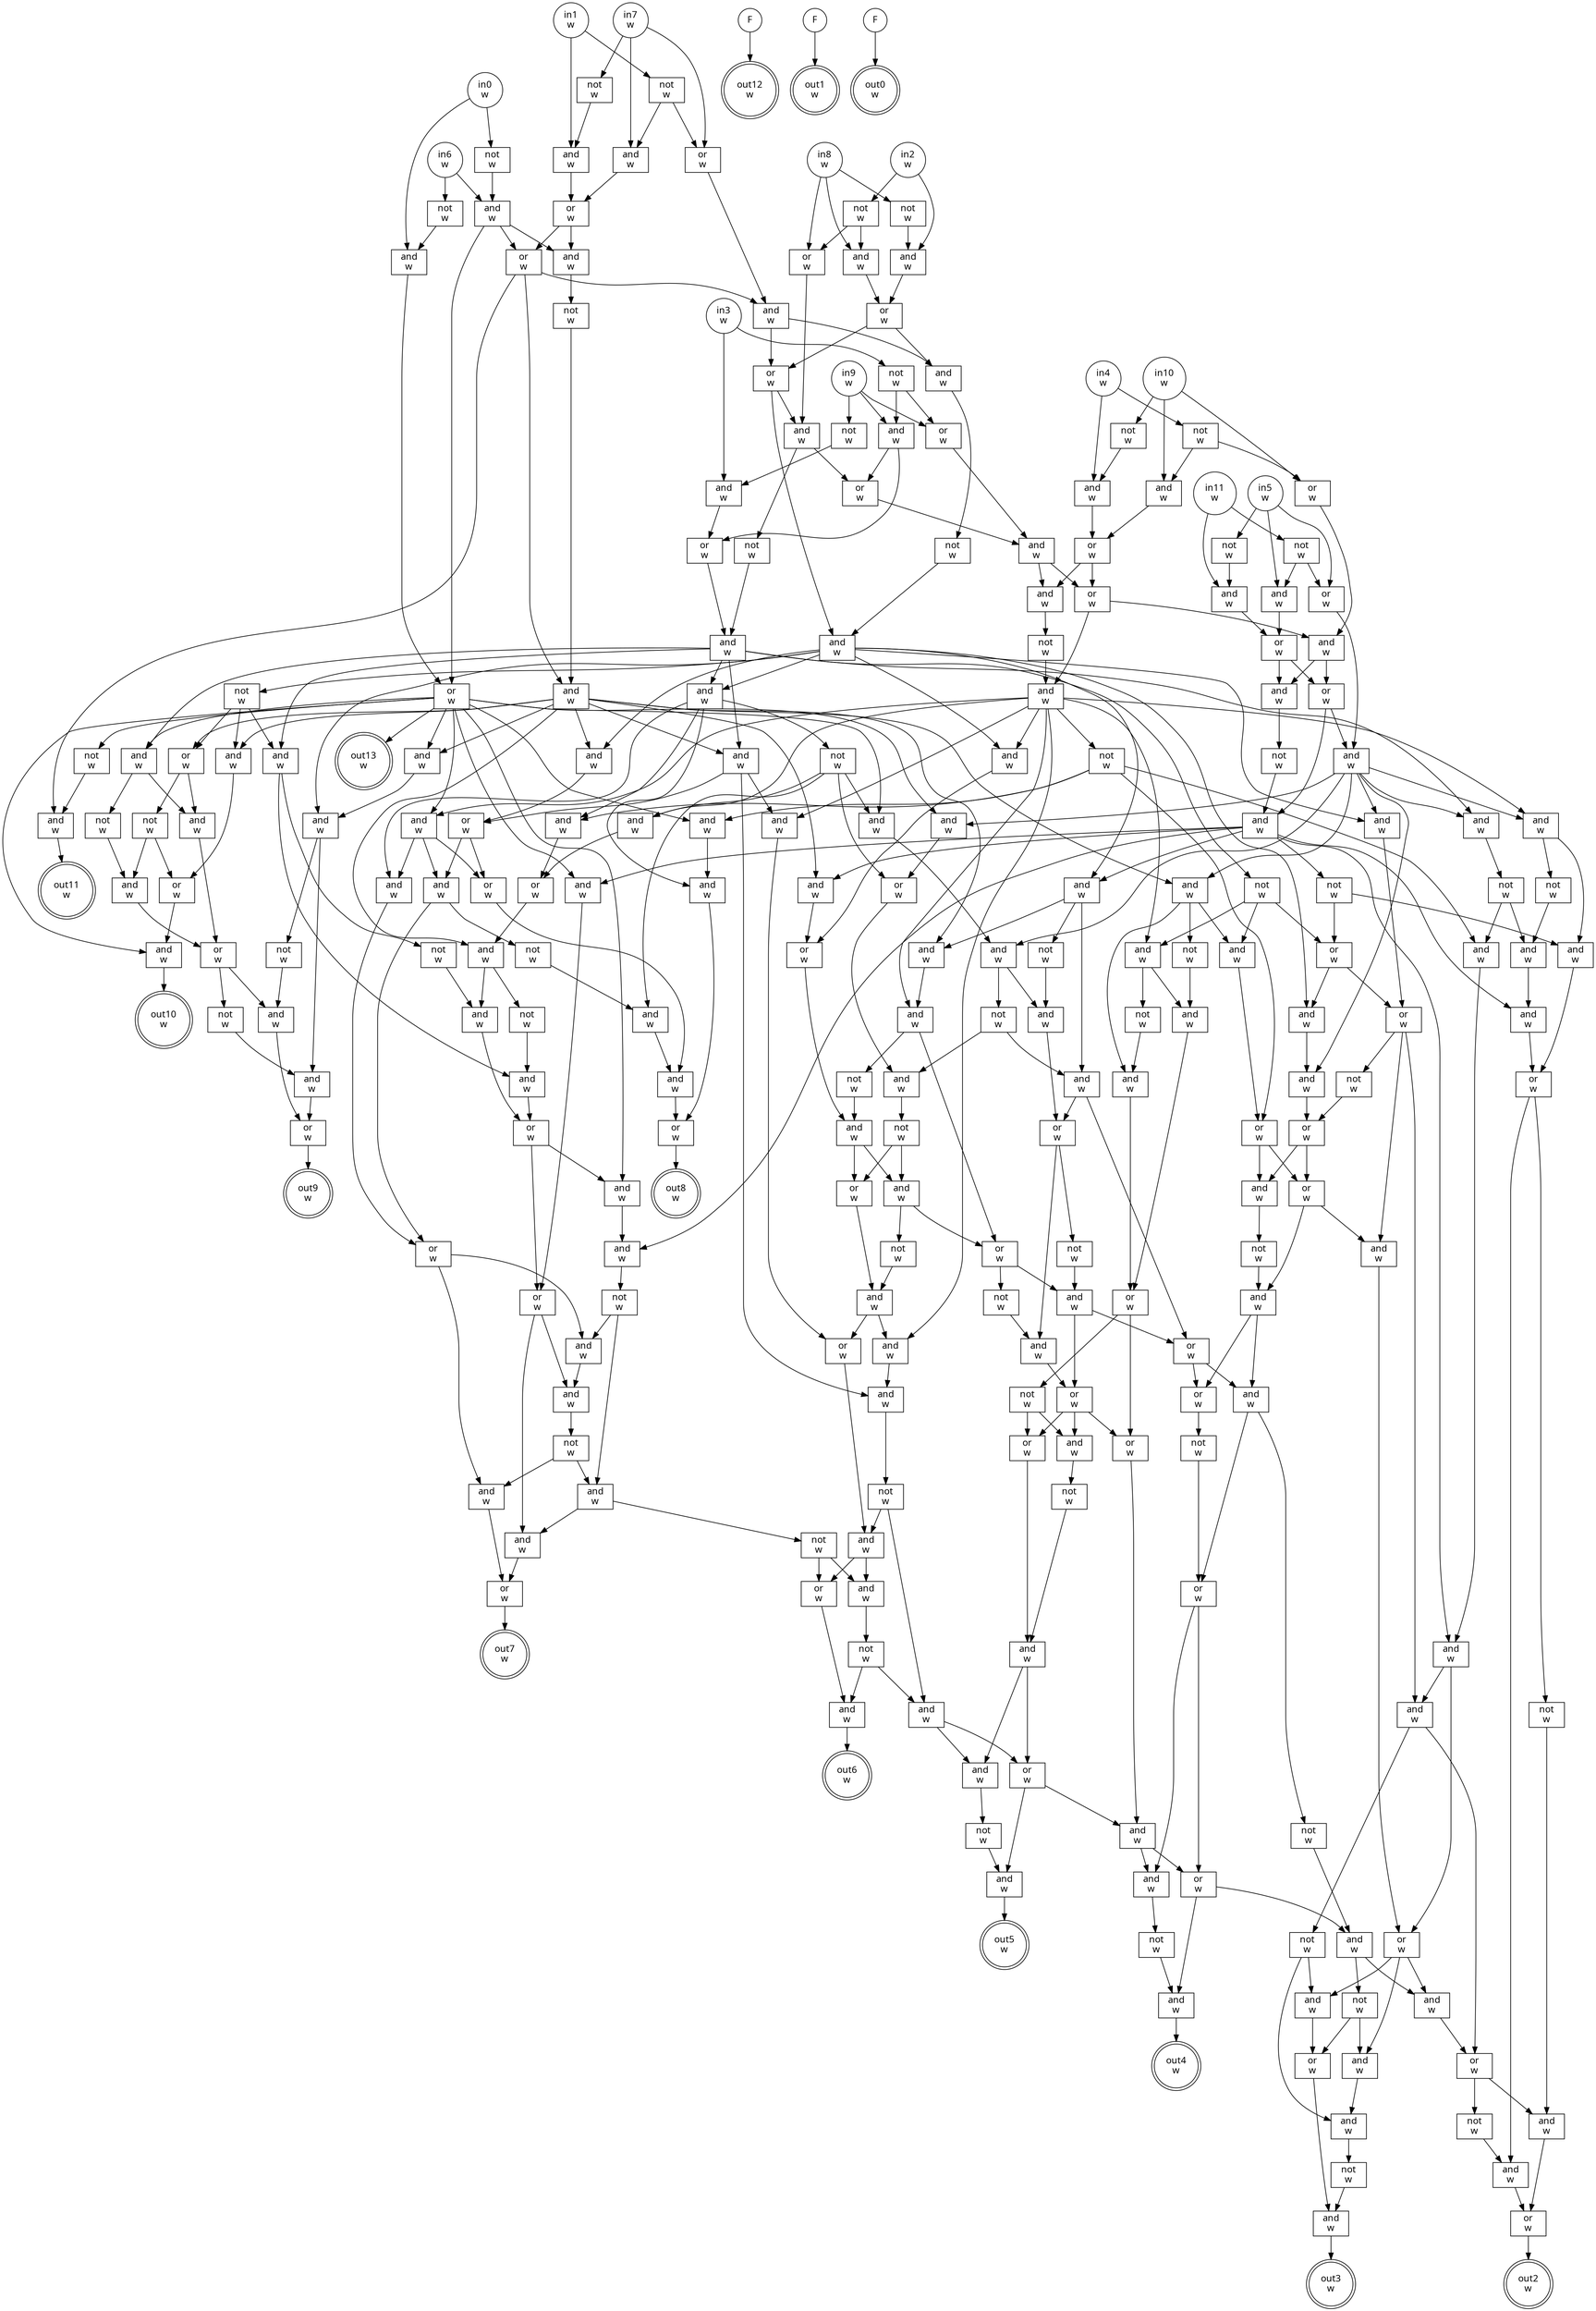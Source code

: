 digraph circuit{
	node [style = filled, fillcolor = white,shape=rect, fontname=geneva]
	g0 [label="in0\nw",shape=circle,fillcolor=white]
	g1 [label="in1\nw",shape=circle,fillcolor=white]
	g2 [label="in2\nw",shape=circle,fillcolor=white]
	g3 [label="in3\nw",shape=circle,fillcolor=white]
	g4 [label="in4\nw",shape=circle,fillcolor=white]
	g5 [label="in5\nw",shape=circle,fillcolor=white]
	g6 [label="in6\nw",shape=circle,fillcolor=white]
	g7 [label="in7\nw",shape=circle,fillcolor=white]
	g8 [label="in8\nw",shape=circle,fillcolor=white]
	g9 [label="in9\nw",shape=circle,fillcolor=white]
	g10 [label="in10\nw",shape=circle,fillcolor=white]
	g11 [label="in11\nw",shape=circle,fillcolor=white]
	g12 [label="F",shape=circle,fillcolor=white]
	g13 [label="F",shape=circle,fillcolor=white]
	g14 [label="F",shape=circle,fillcolor=white]
	g15 [label="not\nw",fillcolor=white]
	g16 [label="not\nw",fillcolor=white]
	g17 [label="not\nw",fillcolor=white]
	g18 [label="not\nw",fillcolor=white]
	g19 [label="not\nw",fillcolor=white]
	g20 [label="not\nw",fillcolor=white]
	g21 [label="and\nw",fillcolor=white]
	g22 [label="or\nw",fillcolor=white]
	g23 [label="not\nw",fillcolor=white]
	g24 [label="and\nw",fillcolor=white]
	g25 [label="or\nw",fillcolor=white]
	g26 [label="and\nw",fillcolor=white]
	g27 [label="not\nw",fillcolor=white]
	g28 [label="and\nw",fillcolor=white]
	g29 [label="or\nw",fillcolor=white]
	g30 [label="or\nw",fillcolor=white]
	g31 [label="and\nw",fillcolor=white]
	g32 [label="not\nw",fillcolor=white]
	g33 [label="and\nw",fillcolor=white]
	g34 [label="or\nw",fillcolor=white]
	g35 [label="or\nw",fillcolor=white]
	g36 [label="and\nw",fillcolor=white]
	g37 [label="not\nw",fillcolor=white]
	g38 [label="and\nw",fillcolor=white]
	g39 [label="or\nw",fillcolor=white]
	g40 [label="or\nw",fillcolor=white]
	g41 [label="and\nw",fillcolor=white]
	g42 [label="not\nw",fillcolor=white]
	g43 [label="and\nw",fillcolor=white]
	g44 [label="or\nw",fillcolor=white]
	g45 [label="or\nw",fillcolor=white]
	g46 [label="and\nw",fillcolor=white]
	g47 [label="not\nw",fillcolor=white]
	g48 [label="and\nw",fillcolor=white]
	g49 [label="or\nw",fillcolor=white]
	g50 [label="not\nw",fillcolor=white]
	g51 [label="or\nw",fillcolor=white]
	g52 [label="and\nw",fillcolor=white]
	g53 [label="and\nw",fillcolor=white]
	g54 [label="or\nw",fillcolor=white]
	g55 [label="and\nw",fillcolor=white]
	g56 [label="or\nw",fillcolor=white]
	g57 [label="and\nw",fillcolor=white]
	g58 [label="or\nw",fillcolor=white]
	g59 [label="and\nw",fillcolor=white]
	g60 [label="or\nw",fillcolor=white]
	g61 [label="and\nw",fillcolor=white]
	g62 [label="and\nw",fillcolor=white]
	g63 [label="and\nw",fillcolor=white]
	g64 [label="not\nw",fillcolor=white]
	g65 [label="and\nw",fillcolor=white]
	g66 [label="and\nw",fillcolor=white]
	g67 [label="not\nw",fillcolor=white]
	g68 [label="and\nw",fillcolor=white]
	g69 [label="not\nw",fillcolor=white]
	g70 [label="and\nw",fillcolor=white]
	g71 [label="and\nw",fillcolor=white]
	g72 [label="and\nw",fillcolor=white]
	g73 [label="and\nw",fillcolor=white]
	g74 [label="not\nw",fillcolor=white]
	g75 [label="not\nw",fillcolor=white]
	g76 [label="and\nw",fillcolor=white]
	g77 [label="not\nw",fillcolor=white]
	g78 [label="and\nw",fillcolor=white]
	g79 [label="and\nw",fillcolor=white]
	g80 [label="not\nw",fillcolor=white]
	g81 [label="and\nw",fillcolor=white]
	g82 [label="not\nw",fillcolor=white]
	g83 [label="and\nw",fillcolor=white]
	g84 [label="and\nw",fillcolor=white]
	g85 [label="and\nw",fillcolor=white]
	g86 [label="and\nw",fillcolor=white]
	g87 [label="or\nw",fillcolor=white]
	g88 [label="not\nw",fillcolor=white]
	g89 [label="not\nw",fillcolor=white]
	g90 [label="and\nw",fillcolor=white]
	g91 [label="not\nw",fillcolor=white]
	g92 [label="or\nw",fillcolor=white]
	g93 [label="and\nw",fillcolor=white]
	g94 [label="not\nw",fillcolor=white]
	g95 [label="and\nw",fillcolor=white]
	g96 [label="and\nw",fillcolor=white]
	g97 [label="and\nw",fillcolor=white]
	g98 [label="and\nw",fillcolor=white]
	g99 [label="and\nw",fillcolor=white]
	g100 [label="not\nw",fillcolor=white]
	g101 [label="and\nw",fillcolor=white]
	g102 [label="or\nw",fillcolor=white]
	g103 [label="or\nw",fillcolor=white]
	g104 [label="and\nw",fillcolor=white]
	g105 [label="and\nw",fillcolor=white]
	g106 [label="not\nw",fillcolor=white]
	g107 [label="and\nw",fillcolor=white]
	g108 [label="not\nw",fillcolor=white]
	g109 [label="and\nw",fillcolor=white]
	g110 [label="and\nw",fillcolor=white]
	g111 [label="and\nw",fillcolor=white]
	g112 [label="not\nw",fillcolor=white]
	g113 [label="and\nw",fillcolor=white]
	g114 [label="or\nw",fillcolor=white]
	g115 [label="not\nw",fillcolor=white]
	g116 [label="and\nw",fillcolor=white]
	g117 [label="and\nw",fillcolor=white]
	g118 [label="and\nw",fillcolor=white]
	g119 [label="or\nw",fillcolor=white]
	g120 [label="and\nw",fillcolor=white]
	g121 [label="not\nw",fillcolor=white]
	g122 [label="not\nw",fillcolor=white]
	g123 [label="or\nw",fillcolor=white]
	g124 [label="not\nw",fillcolor=white]
	g125 [label="and\nw",fillcolor=white]
	g126 [label="not\nw",fillcolor=white]
	g127 [label="and\nw",fillcolor=white]
	g128 [label="not\nw",fillcolor=white]
	g129 [label="and\nw",fillcolor=white]
	g130 [label="and\nw",fillcolor=white]
	g131 [label="or\nw",fillcolor=white]
	g132 [label="and\nw",fillcolor=white]
	g133 [label="not\nw",fillcolor=white]
	g134 [label="or\nw",fillcolor=white]
	g135 [label="and\nw",fillcolor=white]
	g136 [label="and\nw",fillcolor=white]
	g137 [label="or\nw",fillcolor=white]
	g138 [label="not\nw",fillcolor=white]
	g139 [label="and\nw",fillcolor=white]
	g140 [label="and\nw",fillcolor=white]
	g141 [label="and\nw",fillcolor=white]
	g142 [label="not\nw",fillcolor=white]
	g143 [label="and\nw",fillcolor=white]
	g144 [label="or\nw",fillcolor=white]
	g145 [label="and\nw",fillcolor=white]
	g146 [label="and\nw",fillcolor=white]
	g147 [label="or\nw",fillcolor=white]
	g148 [label="and\nw",fillcolor=white]
	g149 [label="or\nw",fillcolor=white]
	g150 [label="not\nw",fillcolor=white]
	g151 [label="and\nw",fillcolor=white]
	g152 [label="or\nw",fillcolor=white]
	g153 [label="and\nw",fillcolor=white]
	g154 [label="or\nw",fillcolor=white]
	g155 [label="and\nw",fillcolor=white]
	g156 [label="and\nw",fillcolor=white]
	g157 [label="and\nw",fillcolor=white]
	g158 [label="not\nw",fillcolor=white]
	g159 [label="and\nw",fillcolor=white]
	g160 [label="or\nw",fillcolor=white]
	g161 [label="and\nw",fillcolor=white]
	g162 [label="and\nw",fillcolor=white]
	g163 [label="not\nw",fillcolor=white]
	g164 [label="and\nw",fillcolor=white]
	g165 [label="or\nw",fillcolor=white]
	g166 [label="and\nw",fillcolor=white]
	g167 [label="not\nw",fillcolor=white]
	g168 [label="and\nw",fillcolor=white]
	g169 [label="not\nw",fillcolor=white]
	g170 [label="and\nw",fillcolor=white]
	g171 [label="and\nw",fillcolor=white]
	g172 [label="or\nw",fillcolor=white]
	g173 [label="and\nw",fillcolor=white]
	g174 [label="or\nw",fillcolor=white]
	g175 [label="and\nw",fillcolor=white]
	g176 [label="and\nw",fillcolor=white]
	g177 [label="not\nw",fillcolor=white]
	g178 [label="and\nw",fillcolor=white]
	g179 [label="and\nw",fillcolor=white]
	g180 [label="or\nw",fillcolor=white]
	g181 [label="and\nw",fillcolor=white]
	g182 [label="or\nw",fillcolor=white]
	g183 [label="not\nw",fillcolor=white]
	g184 [label="and\nw",fillcolor=white]
	g185 [label="or\nw",fillcolor=white]
	g186 [label="not\nw",fillcolor=white]
	g187 [label="or\nw",fillcolor=white]
	g188 [label="and\nw",fillcolor=white]
	g189 [label="and\nw",fillcolor=white]
	g190 [label="and\nw",fillcolor=white]
	g191 [label="not\nw",fillcolor=white]
	g192 [label="or\nw",fillcolor=white]
	g193 [label="and\nw",fillcolor=white]
	g194 [label="or\nw",fillcolor=white]
	g195 [label="and\nw",fillcolor=white]
	g196 [label="not\nw",fillcolor=white]
	g197 [label="and\nw",fillcolor=white]
	g198 [label="and\nw",fillcolor=white]
	g199 [label="and\nw",fillcolor=white]
	g200 [label="and\nw",fillcolor=white]
	g201 [label="and\nw",fillcolor=white]
	g202 [label="or\nw",fillcolor=white]
	g203 [label="and\nw",fillcolor=white]
	g204 [label="not\nw",fillcolor=white]
	g205 [label="or\nw",fillcolor=white]
	g206 [label="and\nw",fillcolor=white]
	g207 [label="or\nw",fillcolor=white]
	g208 [label="not\nw",fillcolor=white]
	g209 [label="and\nw",fillcolor=white]
	g210 [label="or\nw",fillcolor=white]
	g211 [label="not\nw",fillcolor=white]
	g212 [label="and\nw",fillcolor=white]
	g213 [label="or\nw",fillcolor=white]
	g214 [label="and\nw",fillcolor=white]
	g215 [label="not\nw",fillcolor=white]
	g216 [label="and\nw",fillcolor=white]
	g217 [label="or\nw",fillcolor=white]
	g218 [label="or\nw",fillcolor=white]
	g219 [label="not\nw",fillcolor=white]
	g220 [label="and\nw",fillcolor=white]
	g221 [label="not\nw",fillcolor=white]
	g222 [label="or\nw",fillcolor=white]
	g223 [label="and\nw",fillcolor=white]
	g224 [label="and\nw",fillcolor=white]
	g225 [label="not\nw",fillcolor=white]
	g226 [label="or\nw",fillcolor=white]
	g227 [label="and\nw",fillcolor=white]
	g228 [label="and\nw",fillcolor=white]
	g229 [label="and\nw",fillcolor=white]
	g230 [label="not\nw",fillcolor=white]
	g231 [label="or\nw",fillcolor=white]
	g232 [label="and\nw",fillcolor=white]
	g233 [label="and\nw",fillcolor=white]
	g234 [label="and\nw",fillcolor=white]
	g235 [label="or\nw",fillcolor=white]
	g236 [label="and\nw",fillcolor=white]
	g237 [label="not\nw",fillcolor=white]
	g238 [label="and\nw",fillcolor=white]
	g239 [label="or\nw",fillcolor=white]
	g240 [label="not\nw",fillcolor=white]
	g241 [label="or\nw",fillcolor=white]
	g242 [label="and\nw",fillcolor=white]
	g243 [label="and\nw",fillcolor=white]
	g244 [label="not\nw",fillcolor=white]
	g245 [label="and\nw",fillcolor=white]
	g246 [label="out0\nw",shape=doublecircle,fillcolor=white]
	g247 [label="out1\nw",shape=doublecircle,fillcolor=white]
	g248 [label="out2\nw",shape=doublecircle,fillcolor=white]
	g249 [label="out3\nw",shape=doublecircle,fillcolor=white]
	g250 [label="out4\nw",shape=doublecircle,fillcolor=white]
	g251 [label="out5\nw",shape=doublecircle,fillcolor=white]
	g252 [label="out6\nw",shape=doublecircle,fillcolor=white]
	g253 [label="out7\nw",shape=doublecircle,fillcolor=white]
	g254 [label="out8\nw",shape=doublecircle,fillcolor=white]
	g255 [label="out9\nw",shape=doublecircle,fillcolor=white]
	g256 [label="out10\nw",shape=doublecircle,fillcolor=white]
	g257 [label="out11\nw",shape=doublecircle,fillcolor=white]
	g258 [label="out12\nw",shape=doublecircle,fillcolor=white]
	g259 [label="out13\nw",shape=doublecircle,fillcolor=white]
	edge [fontname=Geneva,fontcolor=forestgreen]
	g0->g46
	g0->g47
	g1->g41
	g1->g42
	g2->g36
	g2->g37
	g3->g31
	g3->g32
	g4->g26
	g4->g27
	g5->g21
	g5->g22
	g5->g23
	g6->g20
	g6->g48
	g7->g19
	g7->g43
	g7->g45
	g8->g18
	g8->g38
	g8->g40
	g9->g17
	g9->g33
	g9->g35
	g10->g16
	g10->g28
	g10->g30
	g11->g15
	g11->g24
	g12->g258
	g13->g247
	g14->g246
	g15->g21
	g15->g22
	g16->g26
	g17->g31
	g18->g36
	g19->g41
	g20->g46
	g21->g25
	g22->g61
	g23->g24
	g24->g25
	g25->g60
	g25->g63
	g26->g29
	g27->g28
	g27->g30
	g28->g29
	g29->g58
	g29->g68
	g30->g59
	g31->g34
	g32->g33
	g32->g35
	g33->g34
	g33->g56
	g34->g78
	g35->g57
	g36->g39
	g37->g38
	g37->g40
	g38->g39
	g39->g54
	g39->g93
	g40->g55
	g41->g44
	g42->g43
	g42->g45
	g43->g44
	g44->g51
	g44->g127
	g45->g53
	g46->g49
	g47->g48
	g48->g49
	g48->g51
	g48->g127
	g49->g50
	g49->g62
	g49->g66
	g49->g71
	g49->g76
	g49->g79
	g49->g104
	g49->g135
	g49->g139
	g49->g161
	g49->g259
	g50->g52
	g51->g52
	g51->g53
	g51->g129
	g52->g257
	g53->g54
	g53->g93
	g54->g55
	g54->g95
	g55->g56
	g55->g77
	g56->g57
	g57->g58
	g57->g68
	g58->g59
	g58->g70
	g59->g60
	g59->g63
	g60->g61
	g60->g65
	g61->g62
	g61->g72
	g61->g81
	g61->g105
	g61->g117
	g61->g118
	g61->g199
	g62->g103
	g63->g64
	g64->g65
	g65->g66
	g65->g67
	g65->g84
	g65->g86
	g65->g110
	g65->g162
	g65->g173
	g66->g165
	g67->g73
	g67->g92
	g68->g69
	g69->g70
	g70->g71
	g70->g72
	g70->g75
	g70->g90
	g70->g101
	g70->g109
	g70->g155
	g70->g176
	g70->g189
	g71->g99
	g71->g148
	g71->g152
	g72->g73
	g72->g74
	g73->g87
	g74->g85
	g75->g76
	g75->g83
	g75->g98
	g75->g202
	g76->g97
	g77->g78
	g78->g79
	g78->g81
	g78->g89
	g78->g96
	g78->g125
	g78->g146
	g79->g80
	g79->g132
	g80->g136
	g81->g82
	g82->g83
	g82->g85
	g83->g84
	g84->g120
	g84->g213
	g85->g86
	g86->g87
	g87->g88
	g87->g238
	g88->g236
	g89->g90
	g89->g92
	g89->g201
	g90->g91
	g90->g216
	g91->g200
	g92->g116
	g92->g119
	g93->g94
	g94->g95
	g95->g96
	g95->g109
	g95->g110
	g95->g116
	g95->g118
	g95->g124
	g95->g140
	g95->g145
	g96->g97
	g96->g98
	g96->g99
	g96->g100
	g97->g154
	g98->g102
	g99->g149
	g100->g101
	g100->g103
	g100->g104
	g100->g151
	g101->g102
	g102->g156
	g103->g107
	g104->g105
	g105->g106
	g105->g113
	g106->g107
	g106->g111
	g107->g108
	g108->g179
	g108->g187
	g109->g174
	g110->g111
	g110->g112
	g110->g175
	g111->g114
	g111->g182
	g112->g113
	g113->g114
	g114->g115
	g114->g184
	g115->g181
	g116->g117
	g117->g123
	g118->g119
	g119->g120
	g119->g122
	g119->g212
	g120->g121
	g120->g235
	g121->g214
	g121->g243
	g122->g123
	g123->g203
	g123->g205
	g124->g125
	g124->g130
	g124->g131
	g125->g126
	g125->g159
	g126->g157
	g127->g128
	g128->g129
	g129->g130
	g129->g131
	g129->g139
	g129->g145
	g129->g146
	g129->g156
	g129->g173
	g129->g175
	g129->g199
	g130->g134
	g131->g132
	g131->g133
	g132->g137
	g133->g134
	g133->g136
	g134->g135
	g135->g256
	g136->g137
	g137->g138
	g137->g143
	g138->g141
	g139->g140
	g140->g141
	g140->g142
	g141->g144
	g142->g143
	g143->g144
	g144->g255
	g145->g147
	g146->g147
	g146->g155
	g146->g190
	g147->g148
	g147->g152
	g148->g149
	g148->g150
	g149->g164
	g149->g170
	g150->g151
	g151->g153
	g152->g153
	g153->g154
	g154->g254
	g155->g192
	g156->g157
	g156->g158
	g157->g160
	g158->g159
	g159->g160
	g160->g161
	g160->g165
	g161->g162
	g162->g163
	g163->g164
	g163->g168
	g164->g166
	g165->g166
	g165->g171
	g166->g167
	g167->g168
	g167->g170
	g168->g169
	g168->g171
	g169->g194
	g169->g195
	g170->g172
	g171->g172
	g172->g253
	g173->g174
	g174->g178
	g175->g176
	g176->g177
	g176->g180
	g177->g178
	g178->g179
	g178->g187
	g179->g180
	g179->g186
	g180->g181
	g180->g183
	g181->g182
	g181->g185
	g182->g207
	g182->g209
	g183->g184
	g184->g185
	g185->g218
	g185->g220
	g185->g222
	g186->g188
	g187->g188
	g188->g189
	g188->g192
	g189->g190
	g190->g191
	g191->g193
	g191->g198
	g192->g193
	g193->g194
	g193->g195
	g194->g197
	g195->g196
	g196->g197
	g196->g198
	g197->g252
	g198->g224
	g198->g226
	g199->g200
	g199->g201
	g199->g215
	g200->g217
	g201->g202
	g202->g203
	g202->g205
	g203->g204
	g204->g206
	g205->g206
	g205->g212
	g206->g207
	g206->g209
	g207->g208
	g208->g210
	g209->g210
	g209->g211
	g210->g229
	g210->g231
	g211->g233
	g212->g213
	g213->g214
	g213->g234
	g213->g242
	g214->g241
	g215->g216
	g216->g217
	g217->g218
	g217->g219
	g218->g228
	g219->g220
	g219->g222
	g220->g221
	g221->g223
	g222->g223
	g223->g224
	g223->g226
	g224->g225
	g225->g227
	g226->g227
	g226->g228
	g227->g251
	g228->g229
	g228->g231
	g229->g230
	g230->g232
	g231->g232
	g231->g233
	g232->g250
	g233->g234
	g233->g240
	g234->g235
	g235->g236
	g235->g237
	g236->g239
	g237->g238
	g238->g239
	g239->g248
	g240->g241
	g240->g242
	g241->g245
	g242->g243
	g243->g244
	g244->g245
	g245->g249
}